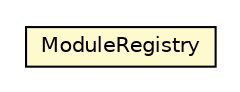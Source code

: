 #!/usr/local/bin/dot
#
# Class diagram 
# Generated by UMLGraph version R5_6-24-gf6e263 (http://www.umlgraph.org/)
#

digraph G {
	edge [fontname="Helvetica",fontsize=10,labelfontname="Helvetica",labelfontsize=10];
	node [fontname="Helvetica",fontsize=10,shape=plaintext];
	nodesep=0.25;
	ranksep=0.5;
	// org.universAAL.middleware.managers.configuration.core.impl.secondaryManagers.ModuleRegistry
	c267289 [label=<<table title="org.universAAL.middleware.managers.configuration.core.impl.secondaryManagers.ModuleRegistry" border="0" cellborder="1" cellspacing="0" cellpadding="2" port="p" bgcolor="lemonChiffon" href="./ModuleRegistry.html">
		<tr><td><table border="0" cellspacing="0" cellpadding="1">
<tr><td align="center" balign="center"> ModuleRegistry </td></tr>
		</table></td></tr>
		</table>>, URL="./ModuleRegistry.html", fontname="Helvetica", fontcolor="black", fontsize=10.0];
}

